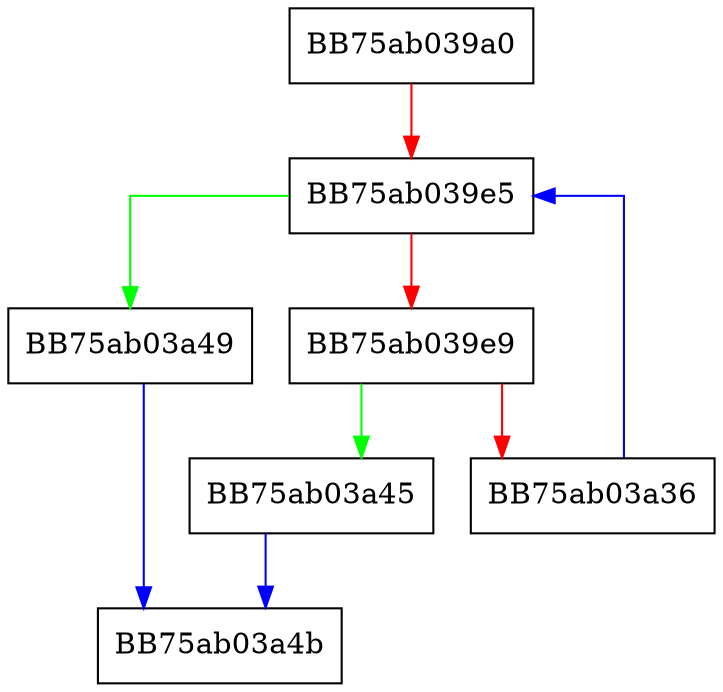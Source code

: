 digraph foreachi {
  node [shape="box"];
  graph [splines=ortho];
  BB75ab039a0 -> BB75ab039e5 [color="red"];
  BB75ab039e5 -> BB75ab03a49 [color="green"];
  BB75ab039e5 -> BB75ab039e9 [color="red"];
  BB75ab039e9 -> BB75ab03a45 [color="green"];
  BB75ab039e9 -> BB75ab03a36 [color="red"];
  BB75ab03a36 -> BB75ab039e5 [color="blue"];
  BB75ab03a45 -> BB75ab03a4b [color="blue"];
  BB75ab03a49 -> BB75ab03a4b [color="blue"];
}